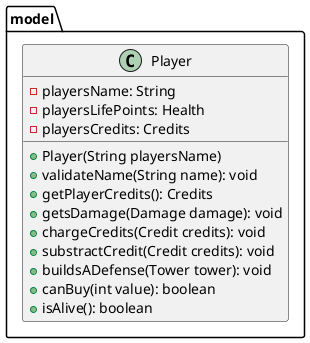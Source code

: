 @startuml
'https://plantuml.com/class-diagram

package model {
    class Player {
        - playersName: String
        - playersLifePoints: Health
        - playersCredits: Credits

        + Player(String playersName)
        + validateName(String name): void
        + getPlayerCredits(): Credits
        + getsDamage(Damage damage): void
        + chargeCredits(Credit credits): void
        + substractCredit(Credit credits): void
        + buildsADefense(Tower tower): void
        + canBuy(int value): boolean
        + isAlive(): boolean
    }
}

@enduml
